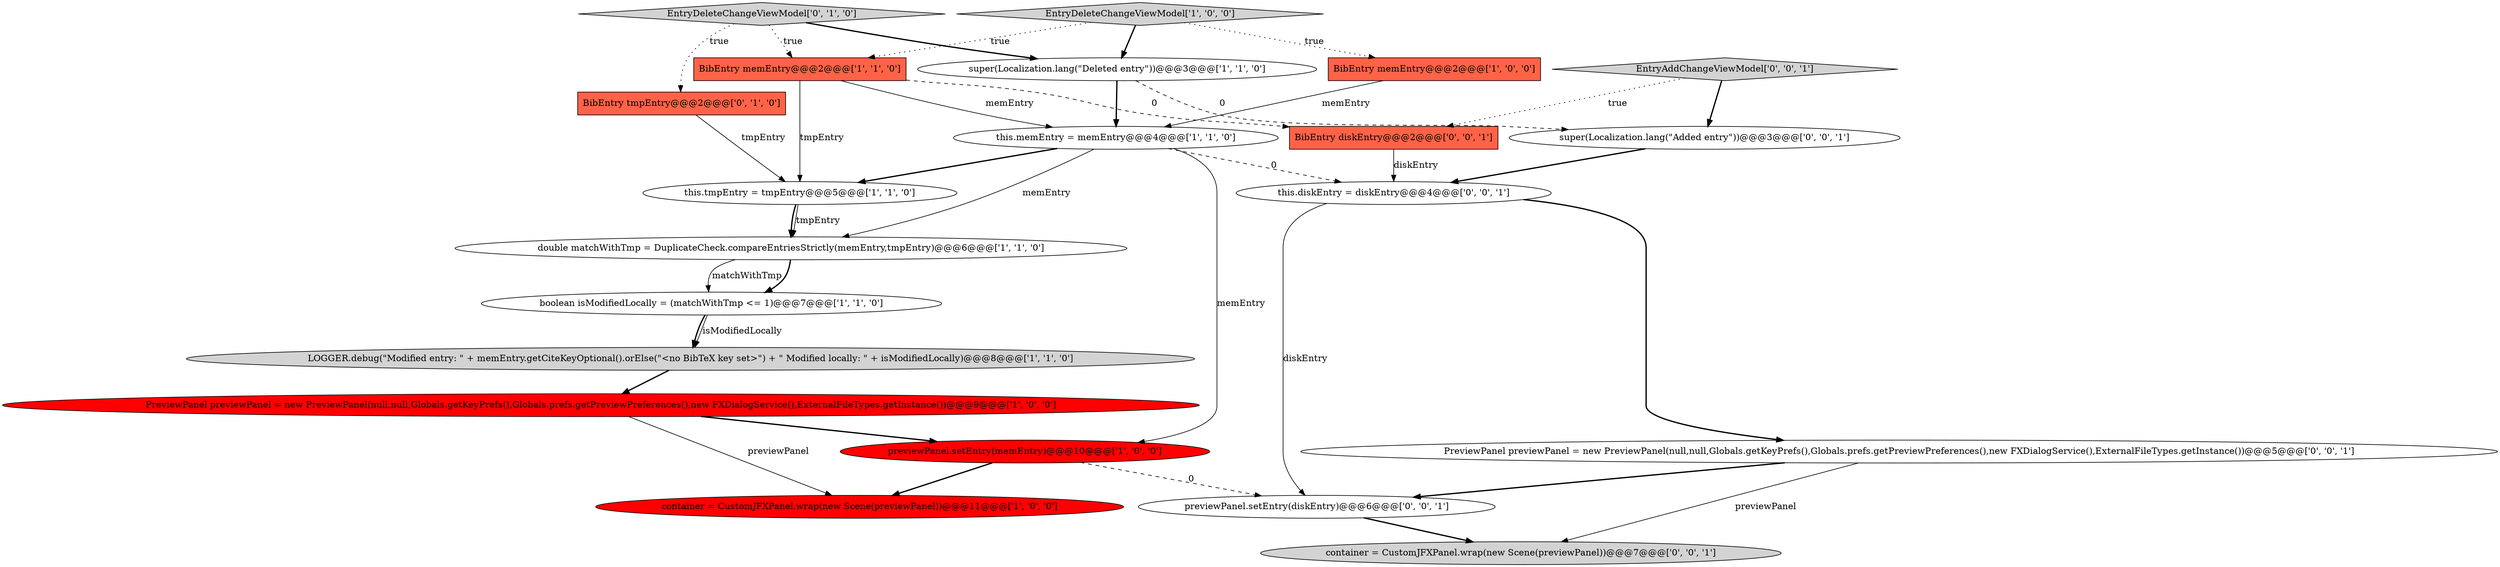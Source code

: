 digraph {
19 [style = filled, label = "super(Localization.lang(\"Added entry\"))@@@3@@@['0', '0', '1']", fillcolor = white, shape = ellipse image = "AAA0AAABBB3BBB"];
15 [style = filled, label = "previewPanel.setEntry(diskEntry)@@@6@@@['0', '0', '1']", fillcolor = white, shape = ellipse image = "AAA0AAABBB3BBB"];
2 [style = filled, label = "PreviewPanel previewPanel = new PreviewPanel(null,null,Globals.getKeyPrefs(),Globals.prefs.getPreviewPreferences(),new FXDialogService(),ExternalFileTypes.getInstance())@@@9@@@['1', '0', '0']", fillcolor = red, shape = ellipse image = "AAA1AAABBB1BBB"];
14 [style = filled, label = "BibEntry diskEntry@@@2@@@['0', '0', '1']", fillcolor = tomato, shape = box image = "AAA0AAABBB3BBB"];
7 [style = filled, label = "this.memEntry = memEntry@@@4@@@['1', '1', '0']", fillcolor = white, shape = ellipse image = "AAA0AAABBB1BBB"];
12 [style = filled, label = "BibEntry tmpEntry@@@2@@@['0', '1', '0']", fillcolor = tomato, shape = box image = "AAA0AAABBB2BBB"];
0 [style = filled, label = "this.tmpEntry = tmpEntry@@@5@@@['1', '1', '0']", fillcolor = white, shape = ellipse image = "AAA0AAABBB1BBB"];
1 [style = filled, label = "boolean isModifiedLocally = (matchWithTmp <= 1)@@@7@@@['1', '1', '0']", fillcolor = white, shape = ellipse image = "AAA0AAABBB1BBB"];
13 [style = filled, label = "EntryDeleteChangeViewModel['0', '1', '0']", fillcolor = lightgray, shape = diamond image = "AAA0AAABBB2BBB"];
5 [style = filled, label = "EntryDeleteChangeViewModel['1', '0', '0']", fillcolor = lightgray, shape = diamond image = "AAA0AAABBB1BBB"];
3 [style = filled, label = "previewPanel.setEntry(memEntry)@@@10@@@['1', '0', '0']", fillcolor = red, shape = ellipse image = "AAA1AAABBB1BBB"];
18 [style = filled, label = "container = CustomJFXPanel.wrap(new Scene(previewPanel))@@@7@@@['0', '0', '1']", fillcolor = lightgray, shape = ellipse image = "AAA0AAABBB3BBB"];
8 [style = filled, label = "double matchWithTmp = DuplicateCheck.compareEntriesStrictly(memEntry,tmpEntry)@@@6@@@['1', '1', '0']", fillcolor = white, shape = ellipse image = "AAA0AAABBB1BBB"];
9 [style = filled, label = "LOGGER.debug(\"Modified entry: \" + memEntry.getCiteKeyOptional().orElse(\"<no BibTeX key set>\") + \" Modified locally: \" + isModifiedLocally)@@@8@@@['1', '1', '0']", fillcolor = lightgray, shape = ellipse image = "AAA0AAABBB1BBB"];
6 [style = filled, label = "container = CustomJFXPanel.wrap(new Scene(previewPanel))@@@11@@@['1', '0', '0']", fillcolor = red, shape = ellipse image = "AAA1AAABBB1BBB"];
10 [style = filled, label = "BibEntry memEntry@@@2@@@['1', '1', '0']", fillcolor = tomato, shape = box image = "AAA0AAABBB1BBB"];
11 [style = filled, label = "super(Localization.lang(\"Deleted entry\"))@@@3@@@['1', '1', '0']", fillcolor = white, shape = ellipse image = "AAA0AAABBB1BBB"];
17 [style = filled, label = "EntryAddChangeViewModel['0', '0', '1']", fillcolor = lightgray, shape = diamond image = "AAA0AAABBB3BBB"];
16 [style = filled, label = "this.diskEntry = diskEntry@@@4@@@['0', '0', '1']", fillcolor = white, shape = ellipse image = "AAA0AAABBB3BBB"];
20 [style = filled, label = "PreviewPanel previewPanel = new PreviewPanel(null,null,Globals.getKeyPrefs(),Globals.prefs.getPreviewPreferences(),new FXDialogService(),ExternalFileTypes.getInstance())@@@5@@@['0', '0', '1']", fillcolor = white, shape = ellipse image = "AAA0AAABBB3BBB"];
4 [style = filled, label = "BibEntry memEntry@@@2@@@['1', '0', '0']", fillcolor = tomato, shape = box image = "AAA0AAABBB1BBB"];
0->8 [style = solid, label="tmpEntry"];
13->12 [style = dotted, label="true"];
9->2 [style = bold, label=""];
7->16 [style = dashed, label="0"];
5->10 [style = dotted, label="true"];
2->3 [style = bold, label=""];
17->14 [style = dotted, label="true"];
3->6 [style = bold, label=""];
8->1 [style = solid, label="matchWithTmp"];
7->0 [style = bold, label=""];
13->10 [style = dotted, label="true"];
13->11 [style = bold, label=""];
15->18 [style = bold, label=""];
17->19 [style = bold, label=""];
1->9 [style = bold, label=""];
5->4 [style = dotted, label="true"];
14->16 [style = solid, label="diskEntry"];
19->16 [style = bold, label=""];
8->1 [style = bold, label=""];
7->8 [style = solid, label="memEntry"];
16->15 [style = solid, label="diskEntry"];
11->19 [style = dashed, label="0"];
10->0 [style = solid, label="tmpEntry"];
0->8 [style = bold, label=""];
12->0 [style = solid, label="tmpEntry"];
2->6 [style = solid, label="previewPanel"];
3->15 [style = dashed, label="0"];
4->7 [style = solid, label="memEntry"];
1->9 [style = solid, label="isModifiedLocally"];
5->11 [style = bold, label=""];
10->7 [style = solid, label="memEntry"];
20->18 [style = solid, label="previewPanel"];
7->3 [style = solid, label="memEntry"];
16->20 [style = bold, label=""];
20->15 [style = bold, label=""];
10->14 [style = dashed, label="0"];
11->7 [style = bold, label=""];
}
